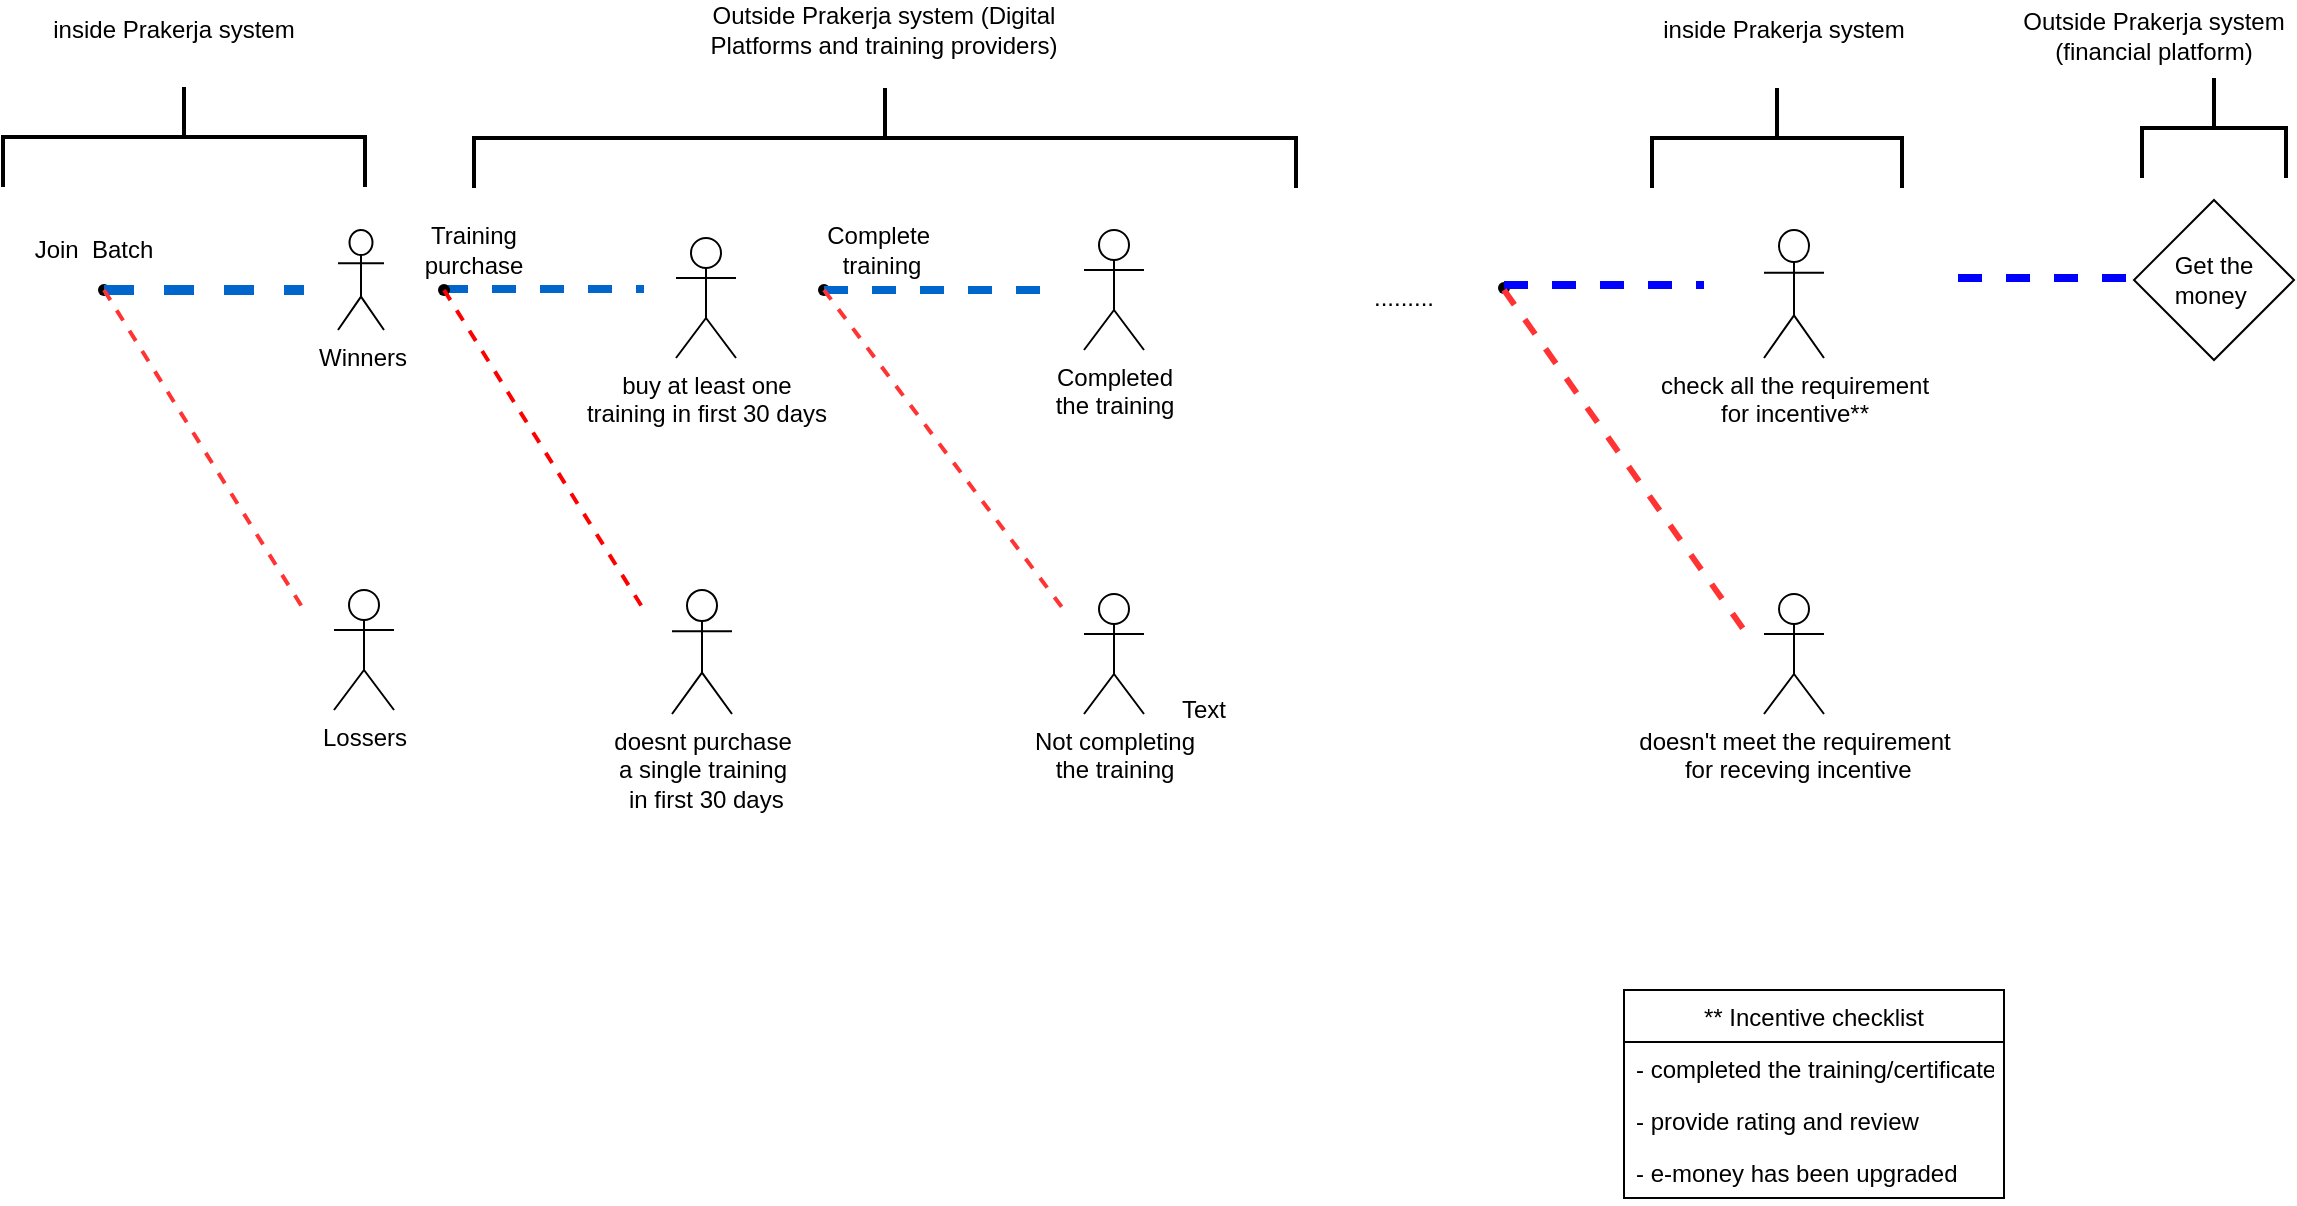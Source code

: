 <mxfile version="14.8.6" type="github">
  <diagram id="C5RBs43oDa-KdzZeNtuy" name="Page-1">
    <mxGraphModel dx="1412" dy="786" grid="1" gridSize="10" guides="1" tooltips="1" connect="1" arrows="1" fold="1" page="1" pageScale="1" pageWidth="1169" pageHeight="827" math="0" shadow="0">
      <root>
        <mxCell id="WIyWlLk6GJQsqaUBKTNV-0" />
        <mxCell id="WIyWlLk6GJQsqaUBKTNV-1" parent="WIyWlLk6GJQsqaUBKTNV-0" />
        <mxCell id="slV9n5OIXtw1kdxQu4Zv-1" value="Winners" style="shape=umlActor;verticalLabelPosition=bottom;verticalAlign=top;html=1;outlineConnect=0;" vertex="1" parent="WIyWlLk6GJQsqaUBKTNV-1">
          <mxGeometry x="177" y="130" width="23" height="50" as="geometry" />
        </mxCell>
        <mxCell id="slV9n5OIXtw1kdxQu4Zv-4" value="" style="shape=waypoint;sketch=0;size=6;pointerEvents=1;points=[];fillColor=none;resizable=0;rotatable=0;perimeter=centerPerimeter;snapToPoint=1;" vertex="1" parent="WIyWlLk6GJQsqaUBKTNV-1">
          <mxGeometry x="40" y="140" width="40" height="40" as="geometry" />
        </mxCell>
        <mxCell id="slV9n5OIXtw1kdxQu4Zv-6" value="" style="endArrow=none;html=1;exitX=1.05;exitY=0.6;exitDx=0;exitDy=0;exitPerimeter=0;dashed=1;endFill=0;strokeColor=#0066CC;strokeWidth=5;" edge="1" parent="WIyWlLk6GJQsqaUBKTNV-1" source="slV9n5OIXtw1kdxQu4Zv-4">
          <mxGeometry width="50" height="50" relative="1" as="geometry">
            <mxPoint x="390" y="340" as="sourcePoint" />
            <mxPoint x="160" y="160" as="targetPoint" />
          </mxGeometry>
        </mxCell>
        <mxCell id="slV9n5OIXtw1kdxQu4Zv-7" value="" style="endArrow=none;html=1;exitX=0.45;exitY=0.525;exitDx=0;exitDy=0;exitPerimeter=0;dashed=1;endFill=0;strokeColor=#FF3333;strokeWidth=2;" edge="1" parent="WIyWlLk6GJQsqaUBKTNV-1" source="slV9n5OIXtw1kdxQu4Zv-4">
          <mxGeometry width="50" height="50" relative="1" as="geometry">
            <mxPoint x="70" y="170" as="sourcePoint" />
            <mxPoint x="160" y="320" as="targetPoint" />
          </mxGeometry>
        </mxCell>
        <mxCell id="slV9n5OIXtw1kdxQu4Zv-8" value="Lossers" style="shape=umlActor;verticalLabelPosition=bottom;verticalAlign=top;html=1;outlineConnect=0;" vertex="1" parent="WIyWlLk6GJQsqaUBKTNV-1">
          <mxGeometry x="175" y="310" width="30" height="60" as="geometry" />
        </mxCell>
        <mxCell id="slV9n5OIXtw1kdxQu4Zv-13" value="Join &amp;nbsp;Batch" style="text;html=1;strokeColor=none;fillColor=none;align=center;verticalAlign=middle;whiteSpace=wrap;rounded=0;" vertex="1" parent="WIyWlLk6GJQsqaUBKTNV-1">
          <mxGeometry x="20" y="130" width="70" height="20" as="geometry" />
        </mxCell>
        <mxCell id="slV9n5OIXtw1kdxQu4Zv-16" value="buy at least one&lt;br&gt;training in first 30 days" style="shape=umlActor;verticalLabelPosition=bottom;verticalAlign=top;html=1;outlineConnect=0;" vertex="1" parent="WIyWlLk6GJQsqaUBKTNV-1">
          <mxGeometry x="346" y="134" width="30" height="60" as="geometry" />
        </mxCell>
        <mxCell id="slV9n5OIXtw1kdxQu4Zv-18" value="" style="endArrow=none;html=1;exitX=1.05;exitY=0.6;exitDx=0;exitDy=0;exitPerimeter=0;dashed=1;endFill=0;strokeColor=#0066CC;strokeWidth=4;" edge="1" parent="WIyWlLk6GJQsqaUBKTNV-1">
          <mxGeometry width="50" height="50" relative="1" as="geometry">
            <mxPoint x="230" y="159.5" as="sourcePoint" />
            <mxPoint x="330" y="159.5" as="targetPoint" />
          </mxGeometry>
        </mxCell>
        <mxCell id="slV9n5OIXtw1kdxQu4Zv-19" value="" style="shape=waypoint;sketch=0;size=6;pointerEvents=1;points=[];fillColor=none;resizable=0;rotatable=0;perimeter=centerPerimeter;snapToPoint=1;" vertex="1" parent="WIyWlLk6GJQsqaUBKTNV-1">
          <mxGeometry x="210" y="140" width="40" height="40" as="geometry" />
        </mxCell>
        <mxCell id="slV9n5OIXtw1kdxQu4Zv-20" value="" style="endArrow=none;html=1;exitX=0.45;exitY=0.525;exitDx=0;exitDy=0;exitPerimeter=0;dashed=1;endFill=0;strokeColor=#FF0000;strokeWidth=2;" edge="1" parent="WIyWlLk6GJQsqaUBKTNV-1">
          <mxGeometry width="50" height="50" relative="1" as="geometry">
            <mxPoint x="230" y="160" as="sourcePoint" />
            <mxPoint x="330" y="320" as="targetPoint" />
          </mxGeometry>
        </mxCell>
        <mxCell id="slV9n5OIXtw1kdxQu4Zv-21" value="doesnt purchase &lt;br&gt;a single training&lt;br&gt;&amp;nbsp;in first 30 days" style="shape=umlActor;verticalLabelPosition=bottom;verticalAlign=top;html=1;outlineConnect=0;" vertex="1" parent="WIyWlLk6GJQsqaUBKTNV-1">
          <mxGeometry x="344" y="310" width="30" height="62" as="geometry" />
        </mxCell>
        <mxCell id="slV9n5OIXtw1kdxQu4Zv-22" value="" style="shape=waypoint;sketch=0;size=6;pointerEvents=1;points=[];fillColor=none;resizable=0;rotatable=0;perimeter=centerPerimeter;snapToPoint=1;" vertex="1" parent="WIyWlLk6GJQsqaUBKTNV-1">
          <mxGeometry x="400" y="140" width="40" height="40" as="geometry" />
        </mxCell>
        <mxCell id="slV9n5OIXtw1kdxQu4Zv-23" value="Training purchase" style="text;html=1;strokeColor=none;fillColor=none;align=center;verticalAlign=middle;whiteSpace=wrap;rounded=0;" vertex="1" parent="WIyWlLk6GJQsqaUBKTNV-1">
          <mxGeometry x="210" y="130" width="70" height="20" as="geometry" />
        </mxCell>
        <mxCell id="slV9n5OIXtw1kdxQu4Zv-24" value="Complete&amp;nbsp;&lt;br&gt;training" style="text;html=1;strokeColor=none;fillColor=none;align=center;verticalAlign=middle;whiteSpace=wrap;rounded=0;" vertex="1" parent="WIyWlLk6GJQsqaUBKTNV-1">
          <mxGeometry x="414" y="130" width="70" height="20" as="geometry" />
        </mxCell>
        <mxCell id="slV9n5OIXtw1kdxQu4Zv-25" value="" style="endArrow=none;html=1;dashed=1;endFill=0;exitX=0.575;exitY=0.475;exitDx=0;exitDy=0;exitPerimeter=0;strokeColor=#0066CC;strokeWidth=4;" edge="1" parent="WIyWlLk6GJQsqaUBKTNV-1">
          <mxGeometry width="50" height="50" relative="1" as="geometry">
            <mxPoint x="420" y="160" as="sourcePoint" />
            <mxPoint x="530" y="160" as="targetPoint" />
          </mxGeometry>
        </mxCell>
        <mxCell id="slV9n5OIXtw1kdxQu4Zv-26" style="edgeStyle=none;shape=link;rounded=0;orthogonalLoop=1;jettySize=auto;html=1;dashed=1;endArrow=none;endFill=0;" edge="1" parent="WIyWlLk6GJQsqaUBKTNV-1" source="slV9n5OIXtw1kdxQu4Zv-22" target="slV9n5OIXtw1kdxQu4Zv-22">
          <mxGeometry relative="1" as="geometry" />
        </mxCell>
        <mxCell id="slV9n5OIXtw1kdxQu4Zv-28" value="" style="endArrow=none;html=1;dashed=1;endFill=0;strokeColor=#FF3333;strokeWidth=2;" edge="1" parent="WIyWlLk6GJQsqaUBKTNV-1">
          <mxGeometry width="50" height="50" relative="1" as="geometry">
            <mxPoint x="420" y="160" as="sourcePoint" />
            <mxPoint x="540" y="320" as="targetPoint" />
          </mxGeometry>
        </mxCell>
        <mxCell id="slV9n5OIXtw1kdxQu4Zv-30" value="Completed &lt;br&gt;the training" style="shape=umlActor;verticalLabelPosition=bottom;verticalAlign=top;html=1;outlineConnect=0;" vertex="1" parent="WIyWlLk6GJQsqaUBKTNV-1">
          <mxGeometry x="550" y="130" width="30" height="60" as="geometry" />
        </mxCell>
        <mxCell id="slV9n5OIXtw1kdxQu4Zv-31" value="Not completing &lt;br&gt;the training" style="shape=umlActor;verticalLabelPosition=bottom;verticalAlign=top;html=1;outlineConnect=0;" vertex="1" parent="WIyWlLk6GJQsqaUBKTNV-1">
          <mxGeometry x="550" y="312" width="30" height="60" as="geometry" />
        </mxCell>
        <mxCell id="slV9n5OIXtw1kdxQu4Zv-33" value="doesn&#39;t meet the requirement&lt;br&gt;&amp;nbsp;for receving incentive" style="shape=umlActor;verticalLabelPosition=bottom;verticalAlign=top;html=1;outlineConnect=0;" vertex="1" parent="WIyWlLk6GJQsqaUBKTNV-1">
          <mxGeometry x="890" y="312" width="30" height="60" as="geometry" />
        </mxCell>
        <mxCell id="slV9n5OIXtw1kdxQu4Zv-34" value="check all the requirement &lt;br&gt;for incentive**" style="shape=umlActor;verticalLabelPosition=bottom;verticalAlign=top;html=1;outlineConnect=0;" vertex="1" parent="WIyWlLk6GJQsqaUBKTNV-1">
          <mxGeometry x="890" y="130" width="30" height="64" as="geometry" />
        </mxCell>
        <mxCell id="slV9n5OIXtw1kdxQu4Zv-36" value="........." style="text;html=1;strokeColor=none;fillColor=none;align=center;verticalAlign=middle;whiteSpace=wrap;rounded=0;" vertex="1" parent="WIyWlLk6GJQsqaUBKTNV-1">
          <mxGeometry x="640" y="154" width="140" height="20" as="geometry" />
        </mxCell>
        <mxCell id="slV9n5OIXtw1kdxQu4Zv-40" value="" style="shape=waypoint;sketch=0;size=6;pointerEvents=1;points=[];fillColor=none;resizable=0;rotatable=0;perimeter=centerPerimeter;snapToPoint=1;" vertex="1" parent="WIyWlLk6GJQsqaUBKTNV-1">
          <mxGeometry x="740" y="139" width="40" height="40" as="geometry" />
        </mxCell>
        <mxCell id="slV9n5OIXtw1kdxQu4Zv-42" value="" style="endArrow=none;html=1;exitX=1.05;exitY=0.6;exitDx=0;exitDy=0;exitPerimeter=0;dashed=1;endFill=0;strokeColor=#0000FF;strokeWidth=4;" edge="1" parent="WIyWlLk6GJQsqaUBKTNV-1">
          <mxGeometry width="50" height="50" relative="1" as="geometry">
            <mxPoint x="760" y="157.5" as="sourcePoint" />
            <mxPoint x="860" y="157.5" as="targetPoint" />
          </mxGeometry>
        </mxCell>
        <mxCell id="slV9n5OIXtw1kdxQu4Zv-43" value="" style="endArrow=none;html=1;dashed=1;endFill=0;strokeColor=#FF3333;strokeWidth=3;" edge="1" parent="WIyWlLk6GJQsqaUBKTNV-1">
          <mxGeometry width="50" height="50" relative="1" as="geometry">
            <mxPoint x="760" y="160" as="sourcePoint" />
            <mxPoint x="880" y="330" as="targetPoint" />
          </mxGeometry>
        </mxCell>
        <mxCell id="slV9n5OIXtw1kdxQu4Zv-44" value="" style="strokeWidth=2;html=1;shape=mxgraph.flowchart.annotation_2;align=left;labelPosition=right;pointerEvents=1;rotation=90;" vertex="1" parent="WIyWlLk6GJQsqaUBKTNV-1">
          <mxGeometry x="425.5" y="-121.5" width="50" height="411" as="geometry" />
        </mxCell>
        <mxCell id="slV9n5OIXtw1kdxQu4Zv-45" value="Outside Prakerja system (Digital Platforms and training providers)" style="text;html=1;strokeColor=none;fillColor=none;align=center;verticalAlign=middle;whiteSpace=wrap;rounded=0;" vertex="1" parent="WIyWlLk6GJQsqaUBKTNV-1">
          <mxGeometry x="350" y="20" width="200" height="20" as="geometry" />
        </mxCell>
        <mxCell id="slV9n5OIXtw1kdxQu4Zv-46" value="" style="strokeWidth=2;html=1;shape=mxgraph.flowchart.annotation_2;align=left;labelPosition=right;pointerEvents=1;rotation=90;" vertex="1" parent="WIyWlLk6GJQsqaUBKTNV-1">
          <mxGeometry x="75" y="-7" width="50" height="181" as="geometry" />
        </mxCell>
        <mxCell id="slV9n5OIXtw1kdxQu4Zv-47" value="inside Prakerja system" style="text;html=1;strokeColor=none;fillColor=none;align=center;verticalAlign=middle;whiteSpace=wrap;rounded=0;" vertex="1" parent="WIyWlLk6GJQsqaUBKTNV-1">
          <mxGeometry x="15" y="20" width="160" height="20" as="geometry" />
        </mxCell>
        <mxCell id="slV9n5OIXtw1kdxQu4Zv-48" value="" style="strokeWidth=2;html=1;shape=mxgraph.flowchart.annotation_2;align=left;labelPosition=right;pointerEvents=1;rotation=90;" vertex="1" parent="WIyWlLk6GJQsqaUBKTNV-1">
          <mxGeometry x="871.5" y="21.5" width="50" height="125" as="geometry" />
        </mxCell>
        <mxCell id="slV9n5OIXtw1kdxQu4Zv-49" value="" style="endArrow=none;html=1;exitX=1.05;exitY=0.6;exitDx=0;exitDy=0;exitPerimeter=0;dashed=1;endFill=0;entryX=0;entryY=0.5;entryDx=0;entryDy=0;strokeColor=#0000FF;strokeWidth=4;" edge="1" parent="WIyWlLk6GJQsqaUBKTNV-1">
          <mxGeometry width="50" height="50" relative="1" as="geometry">
            <mxPoint x="987" y="154" as="sourcePoint" />
            <mxPoint x="1076" y="154" as="targetPoint" />
          </mxGeometry>
        </mxCell>
        <mxCell id="slV9n5OIXtw1kdxQu4Zv-50" value="inside Prakerja system" style="text;html=1;strokeColor=none;fillColor=none;align=center;verticalAlign=middle;whiteSpace=wrap;rounded=0;" vertex="1" parent="WIyWlLk6GJQsqaUBKTNV-1">
          <mxGeometry x="820" y="20" width="160" height="20" as="geometry" />
        </mxCell>
        <mxCell id="slV9n5OIXtw1kdxQu4Zv-52" value="Get the money&amp;nbsp;" style="rhombus;whiteSpace=wrap;html=1;" vertex="1" parent="WIyWlLk6GJQsqaUBKTNV-1">
          <mxGeometry x="1075" y="115" width="80" height="80" as="geometry" />
        </mxCell>
        <mxCell id="slV9n5OIXtw1kdxQu4Zv-53" value="" style="strokeWidth=2;html=1;shape=mxgraph.flowchart.annotation_2;align=left;labelPosition=right;pointerEvents=1;rotation=90;" vertex="1" parent="WIyWlLk6GJQsqaUBKTNV-1">
          <mxGeometry x="1090" y="43" width="50" height="72" as="geometry" />
        </mxCell>
        <mxCell id="slV9n5OIXtw1kdxQu4Zv-54" value="Outside Prakerja system &lt;br&gt;(financial platform)" style="text;html=1;strokeColor=none;fillColor=none;align=center;verticalAlign=middle;whiteSpace=wrap;rounded=0;" vertex="1" parent="WIyWlLk6GJQsqaUBKTNV-1">
          <mxGeometry x="1015" y="23" width="140" height="20" as="geometry" />
        </mxCell>
        <mxCell id="slV9n5OIXtw1kdxQu4Zv-55" value="Text" style="text;html=1;strokeColor=none;fillColor=none;align=center;verticalAlign=middle;whiteSpace=wrap;rounded=0;" vertex="1" parent="WIyWlLk6GJQsqaUBKTNV-1">
          <mxGeometry x="590" y="360" width="40" height="20" as="geometry" />
        </mxCell>
        <mxCell id="slV9n5OIXtw1kdxQu4Zv-58" value="** Incentive checklist" style="swimlane;fontStyle=0;childLayout=stackLayout;horizontal=1;startSize=26;horizontalStack=0;resizeParent=1;resizeParentMax=0;resizeLast=0;collapsible=1;marginBottom=0;" vertex="1" parent="WIyWlLk6GJQsqaUBKTNV-1">
          <mxGeometry x="820" y="510" width="190" height="104" as="geometry" />
        </mxCell>
        <mxCell id="slV9n5OIXtw1kdxQu4Zv-59" value="- completed the training/certificate" style="text;strokeColor=none;fillColor=none;align=left;verticalAlign=top;spacingLeft=4;spacingRight=4;overflow=hidden;rotatable=0;points=[[0,0.5],[1,0.5]];portConstraint=eastwest;" vertex="1" parent="slV9n5OIXtw1kdxQu4Zv-58">
          <mxGeometry y="26" width="190" height="26" as="geometry" />
        </mxCell>
        <mxCell id="slV9n5OIXtw1kdxQu4Zv-60" value="- provide rating and review" style="text;strokeColor=none;fillColor=none;align=left;verticalAlign=top;spacingLeft=4;spacingRight=4;overflow=hidden;rotatable=0;points=[[0,0.5],[1,0.5]];portConstraint=eastwest;" vertex="1" parent="slV9n5OIXtw1kdxQu4Zv-58">
          <mxGeometry y="52" width="190" height="26" as="geometry" />
        </mxCell>
        <mxCell id="slV9n5OIXtw1kdxQu4Zv-61" value="- e-money has been upgraded" style="text;strokeColor=none;fillColor=none;align=left;verticalAlign=top;spacingLeft=4;spacingRight=4;overflow=hidden;rotatable=0;points=[[0,0.5],[1,0.5]];portConstraint=eastwest;" vertex="1" parent="slV9n5OIXtw1kdxQu4Zv-58">
          <mxGeometry y="78" width="190" height="26" as="geometry" />
        </mxCell>
      </root>
    </mxGraphModel>
  </diagram>
</mxfile>
